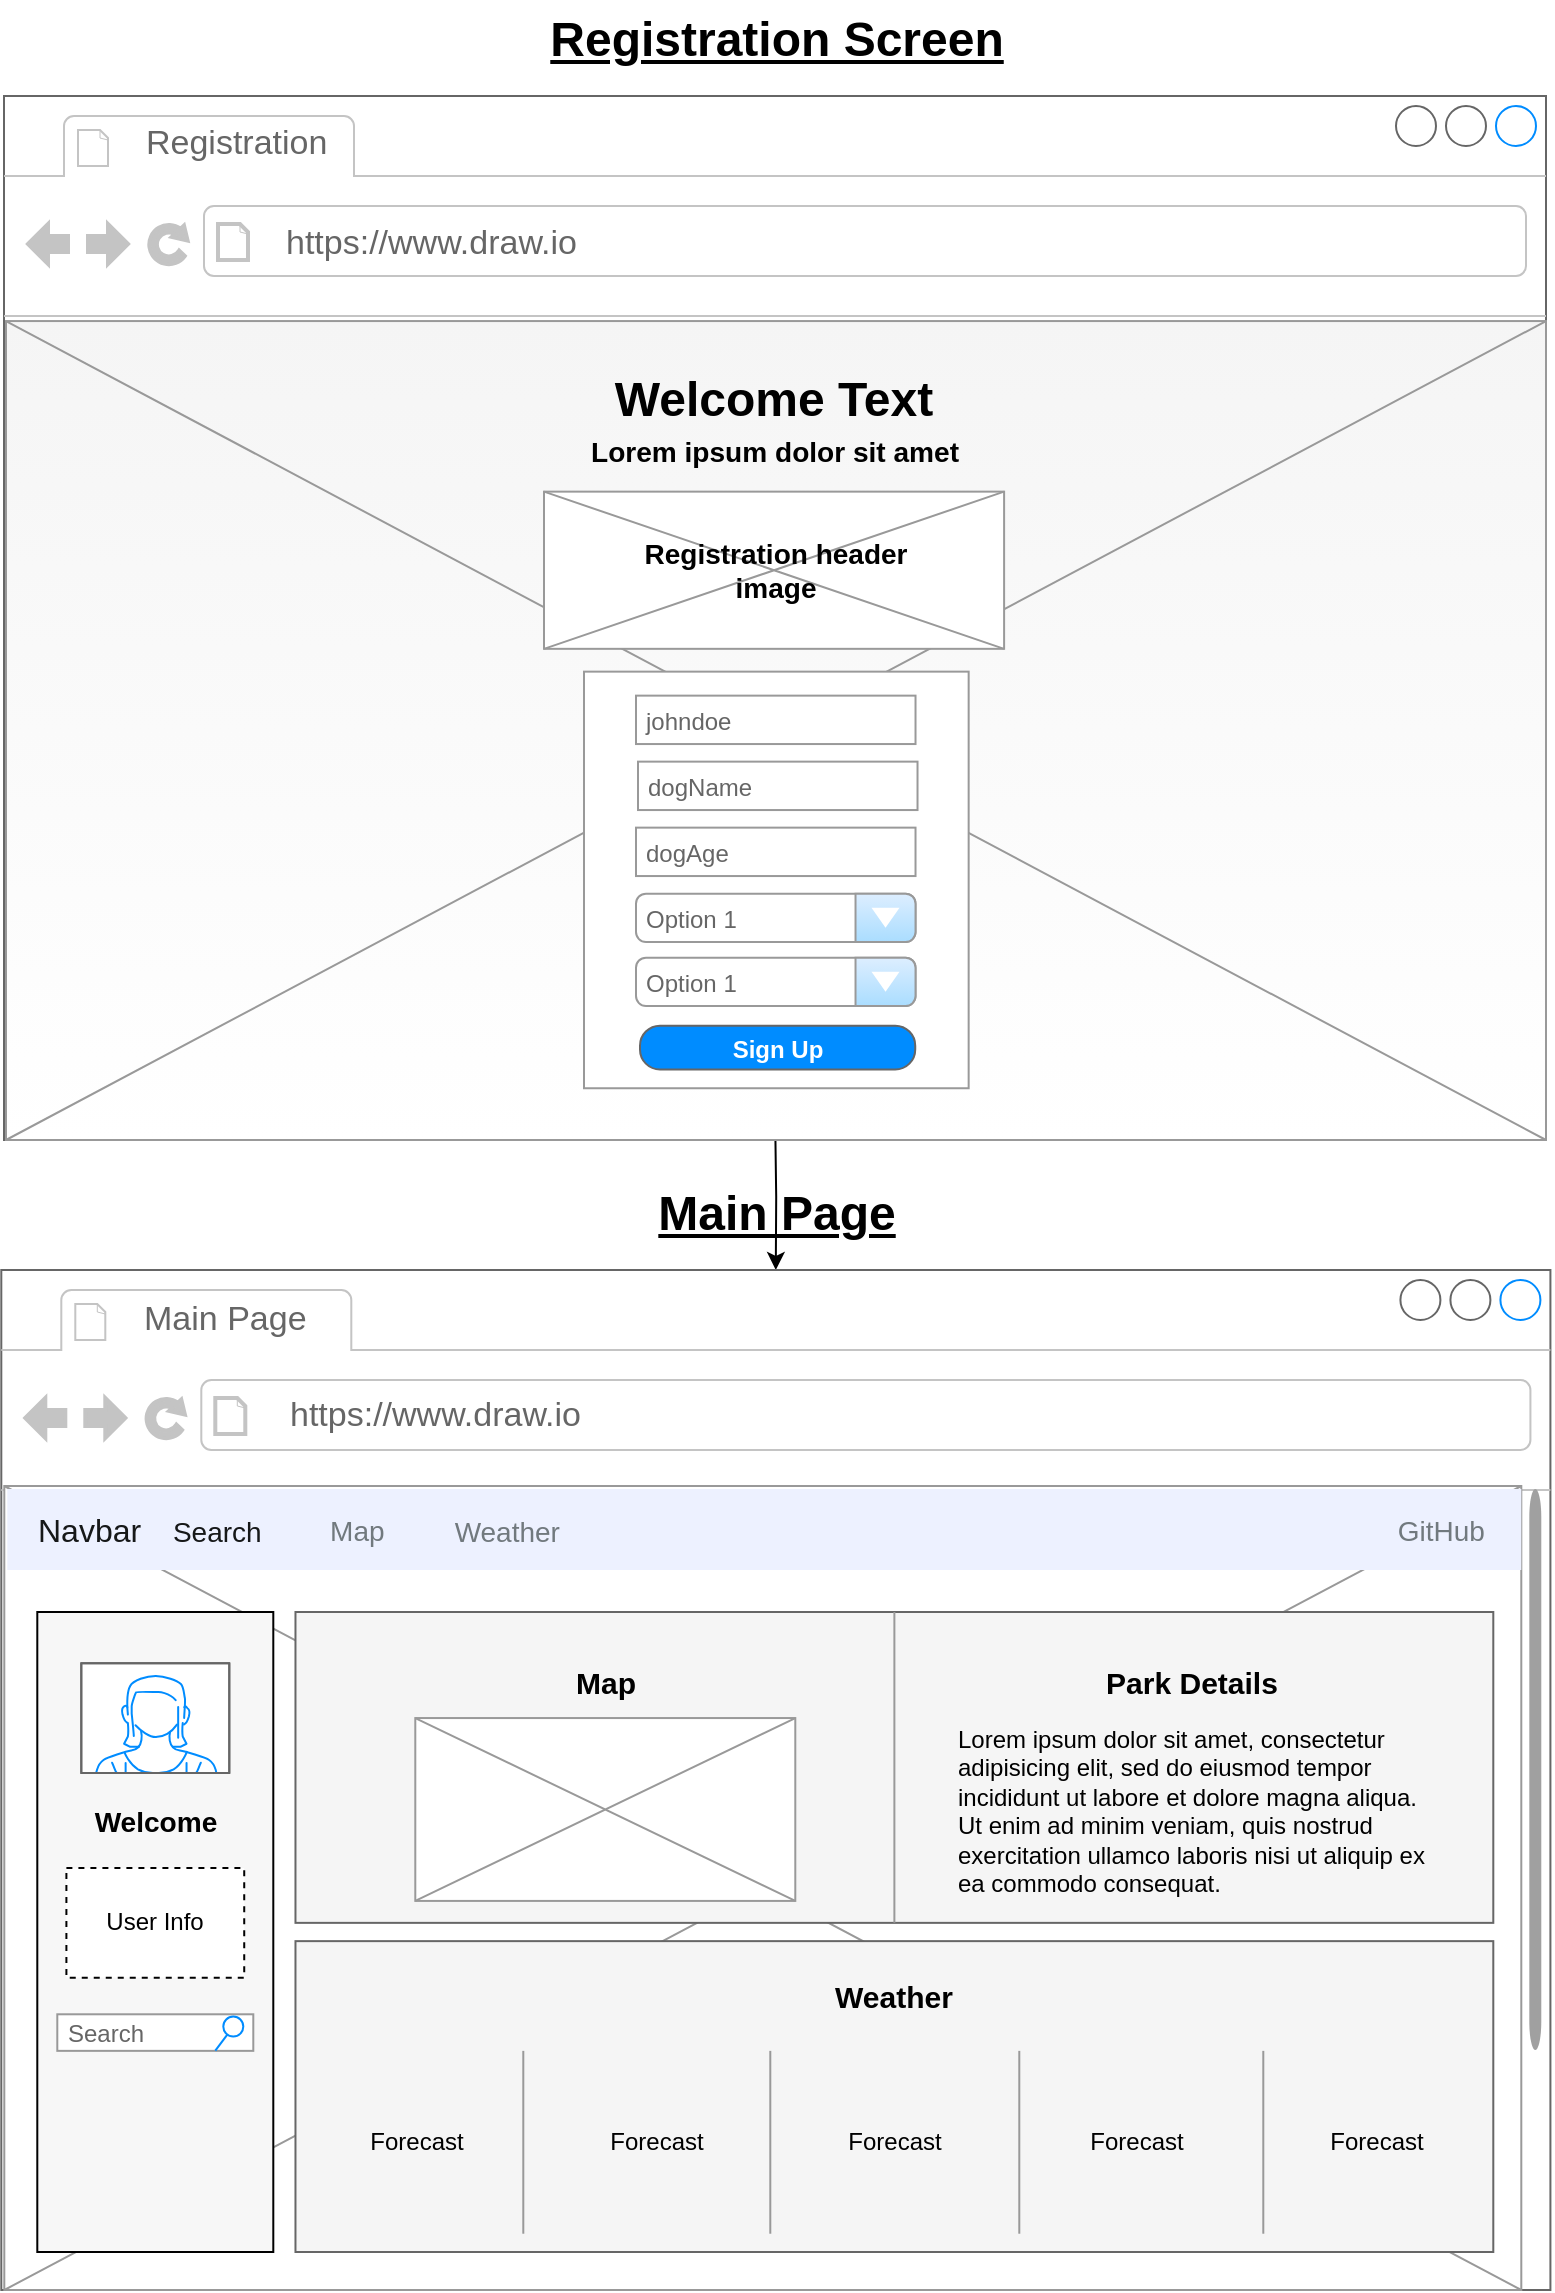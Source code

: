 <mxfile version="13.0.3" type="device"><diagram id="m7tNVDRZfW1p0VooTEiM" name="Page-1"><mxGraphModel dx="1495" dy="929" grid="1" gridSize="10" guides="1" tooltips="1" connect="1" arrows="1" fold="1" page="1" pageScale="1" pageWidth="827" pageHeight="1169" math="0" shadow="0"><root><mxCell id="0"/><mxCell id="1" parent="0"/><mxCell id="05UD6SwKCoxB3WGnW6q_-179" value="Main Page" style="text;strokeColor=none;fillColor=none;html=1;fontSize=24;fontStyle=5;verticalAlign=middle;align=center;rounded=0;shadow=0;glass=0;comic=0;labelBackgroundColor=none;" vertex="1" parent="1"><mxGeometry x="271" y="602" width="285.87" height="40" as="geometry"/></mxCell><mxCell id="05UD6SwKCoxB3WGnW6q_-182" value="" style="edgeStyle=orthogonalEdgeStyle;rounded=0;orthogonalLoop=1;jettySize=auto;html=1;" edge="1" parent="1" target="05UD6SwKCoxB3WGnW6q_-4"><mxGeometry relative="1" as="geometry"><mxPoint x="413.6" y="576" as="sourcePoint"/></mxGeometry></mxCell><mxCell id="05UD6SwKCoxB3WGnW6q_-203" value="" style="group" vertex="1" connectable="0" parent="1"><mxGeometry x="28.0" y="55" width="771" height="530" as="geometry"/></mxCell><mxCell id="05UD6SwKCoxB3WGnW6q_-202" value="" style="group" vertex="1" connectable="0" parent="05UD6SwKCoxB3WGnW6q_-203"><mxGeometry width="771" height="530" as="geometry"/></mxCell><mxCell id="05UD6SwKCoxB3WGnW6q_-27" value="" style="strokeWidth=1;shadow=0;dashed=0;align=center;html=1;shape=mxgraph.mockup.forms.anchor;fontSize=12;fontColor=#666666;align=left;resizeWidth=1;spacingLeft=0;" vertex="1" parent="05UD6SwKCoxB3WGnW6q_-202"><mxGeometry width="75" height="20" relative="1" as="geometry"><mxPoint x="38.63" as="offset"/></mxGeometry></mxCell><mxCell id="05UD6SwKCoxB3WGnW6q_-29" value="" style="strokeWidth=1;shadow=0;dashed=0;align=center;html=1;shape=mxgraph.mockup.forms.anchor;fontSize=12;fontColor=#666666;align=left;resizeWidth=1;spacingLeft=0;" vertex="1" parent="05UD6SwKCoxB3WGnW6q_-202"><mxGeometry width="75" height="20" relative="1" as="geometry"><mxPoint x="38.63" y="30" as="offset"/></mxGeometry></mxCell><mxCell id="05UD6SwKCoxB3WGnW6q_-50" value="" style="strokeWidth=1;shadow=0;dashed=0;align=center;html=1;shape=mxgraph.mockup.forms.anchor;fontSize=12;fontColor=#666666;align=left;resizeWidth=1;spacingLeft=0;" vertex="1" parent="05UD6SwKCoxB3WGnW6q_-202"><mxGeometry width="75" height="20" relative="1" as="geometry"><mxPoint x="38.63" as="offset"/></mxGeometry></mxCell><mxCell id="05UD6SwKCoxB3WGnW6q_-51" value="" style="strokeWidth=1;shadow=0;dashed=0;align=center;html=1;shape=mxgraph.mockup.forms.anchor;fontSize=12;fontColor=#666666;align=left;resizeWidth=1;spacingLeft=0;" vertex="1" parent="05UD6SwKCoxB3WGnW6q_-202"><mxGeometry width="75" height="20" relative="1" as="geometry"><mxPoint x="38.63" y="30" as="offset"/></mxGeometry></mxCell><mxCell id="05UD6SwKCoxB3WGnW6q_-79" value="" style="strokeWidth=1;shadow=0;dashed=0;align=center;html=1;shape=mxgraph.mockup.forms.anchor;fontSize=12;fontColor=#666666;align=left;resizeWidth=1;spacingLeft=0;" vertex="1" parent="05UD6SwKCoxB3WGnW6q_-202"><mxGeometry width="75" height="20" relative="1" as="geometry"><mxPoint x="38.63" as="offset"/></mxGeometry></mxCell><mxCell id="05UD6SwKCoxB3WGnW6q_-80" value="" style="strokeWidth=1;shadow=0;dashed=0;align=center;html=1;shape=mxgraph.mockup.forms.anchor;fontSize=12;fontColor=#666666;align=left;resizeWidth=1;spacingLeft=0;" vertex="1" parent="05UD6SwKCoxB3WGnW6q_-202"><mxGeometry width="75" height="20" relative="1" as="geometry"><mxPoint x="38.63" y="30" as="offset"/></mxGeometry></mxCell><mxCell id="05UD6SwKCoxB3WGnW6q_-178" value="Registration Screen" style="text;strokeColor=none;fillColor=none;html=1;fontSize=24;fontStyle=5;verticalAlign=middle;align=center;rounded=0;shadow=0;glass=0;comic=0;labelBackgroundColor=none;" vertex="1" parent="05UD6SwKCoxB3WGnW6q_-202"><mxGeometry x="299.83" width="285.87" height="40" as="geometry"/></mxCell><mxCell id="05UD6SwKCoxB3WGnW6q_-62" value="https://www.draw.io" style="strokeWidth=1;shadow=0;dashed=0;align=center;html=1;shape=mxgraph.mockup.containers.anchor;rSize=0;fontSize=17;fontColor=#666666;align=left;" vertex="1" parent="05UD6SwKCoxB3WGnW6q_-202"><mxGeometry x="176.634" y="105.004" width="186.893" height="15.532" as="geometry"/></mxCell><mxCell id="05UD6SwKCoxB3WGnW6q_-61" value="Registration" style="strokeWidth=1;shadow=0;dashed=0;align=center;html=1;shape=mxgraph.mockup.containers.anchor;fontSize=17;fontColor=#666666;align=left;" vertex="1" parent="05UD6SwKCoxB3WGnW6q_-202"><mxGeometry x="92.634" y="57.999" width="82.233" height="15.532" as="geometry"/></mxCell><mxCell id="05UD6SwKCoxB3WGnW6q_-185" value="" style="strokeWidth=1;shadow=0;dashed=0;align=center;html=1;shape=mxgraph.mockup.containers.browserWindow;rSize=0;strokeColor=#666666;strokeColor2=#008cff;strokeColor3=#c4c4c4;mainText=,;recursiveResize=0;" vertex="1" parent="05UD6SwKCoxB3WGnW6q_-202"><mxGeometry y="8" width="771" height="522" as="geometry"/></mxCell><mxCell id="05UD6SwKCoxB3WGnW6q_-200" value="https://www.draw.io" style="strokeWidth=1;shadow=0;dashed=0;align=center;html=1;shape=mxgraph.mockup.containers.anchor;rSize=0;fontSize=17;fontColor=#666666;align=left;" vertex="1" parent="05UD6SwKCoxB3WGnW6q_-202"><mxGeometry x="138.634" y="73.529" width="186.893" height="16.547" as="geometry"/></mxCell><mxCell id="05UD6SwKCoxB3WGnW6q_-201" value="Registration" style="strokeWidth=1;shadow=0;dashed=0;align=center;html=1;shape=mxgraph.mockup.containers.anchor;fontSize=17;fontColor=#666666;align=left;" vertex="1" parent="05UD6SwKCoxB3WGnW6q_-202"><mxGeometry x="68.634" y="23.454" width="82.233" height="16.547" as="geometry"/></mxCell><mxCell id="05UD6SwKCoxB3WGnW6q_-186" value="" style="verticalLabelPosition=bottom;shadow=0;dashed=0;align=center;html=1;verticalAlign=top;strokeWidth=1;shape=mxgraph.mockup.graphics.simpleIcon;strokeColor=#999999;fillColor=#F5F5F5;gradientColor=#ffffff;" vertex="1" parent="05UD6SwKCoxB3WGnW6q_-202"><mxGeometry x="1" y="120.53" width="770" height="409.47" as="geometry"/></mxCell><mxCell id="05UD6SwKCoxB3WGnW6q_-187" value="" style="group;rotation=0;" vertex="1" connectable="0" parent="05UD6SwKCoxB3WGnW6q_-202"><mxGeometry x="189" y="146.82" width="393" height="356.88" as="geometry"/></mxCell><mxCell id="05UD6SwKCoxB3WGnW6q_-188" value="&lt;h1&gt;Welcome Text&lt;/h1&gt;" style="text;html=1;strokeColor=none;fillColor=none;align=center;verticalAlign=middle;whiteSpace=wrap;rounded=0;rotation=0;" vertex="1" parent="05UD6SwKCoxB3WGnW6q_-187"><mxGeometry x="9" width="373.829" height="26.198" as="geometry"/></mxCell><mxCell id="05UD6SwKCoxB3WGnW6q_-189" value="&lt;h3&gt;Lorem ipsum dolor sit amet&lt;/h3&gt;" style="text;html=1;strokeColor=none;fillColor=none;align=center;verticalAlign=middle;whiteSpace=wrap;rounded=0;rotation=0;" vertex="1" parent="05UD6SwKCoxB3WGnW6q_-187"><mxGeometry y="33" width="393.0" height="13.099" as="geometry"/></mxCell><mxCell id="05UD6SwKCoxB3WGnW6q_-190" value="" style="verticalLabelPosition=bottom;shadow=0;dashed=0;align=center;html=1;verticalAlign=top;strokeWidth=1;shape=mxgraph.mockup.graphics.simpleIcon;strokeColor=#999999;rotation=0;" vertex="1" parent="05UD6SwKCoxB3WGnW6q_-187"><mxGeometry x="81" y="59" width="230.049" height="78.594" as="geometry"/></mxCell><mxCell id="05UD6SwKCoxB3WGnW6q_-191" value="&lt;h5&gt;&lt;font style=&quot;font-size: 14px&quot;&gt;Registration header image&lt;/font&gt;&lt;/h5&gt;" style="text;html=1;strokeColor=none;fillColor=none;align=center;verticalAlign=middle;whiteSpace=wrap;rounded=0;rotation=0;" vertex="1" parent="05UD6SwKCoxB3WGnW6q_-187"><mxGeometry x="130" y="85" width="134.195" height="26.198" as="geometry"/></mxCell><mxCell id="05UD6SwKCoxB3WGnW6q_-192" value="" style="group;rotation=0;" vertex="1" connectable="0" parent="05UD6SwKCoxB3WGnW6q_-187"><mxGeometry x="101" y="149" width="192.33" height="208.303" as="geometry"/></mxCell><mxCell id="05UD6SwKCoxB3WGnW6q_-193" value="" style="strokeWidth=1;shadow=0;dashed=0;align=center;html=1;shape=mxgraph.mockup.forms.rrect;rSize=0;strokeColor=#999999;fillColor=#ffffff;rotation=0;" vertex="1" parent="05UD6SwKCoxB3WGnW6q_-192"><mxGeometry width="192.33" height="208.303" as="geometry"/></mxCell><mxCell id="05UD6SwKCoxB3WGnW6q_-194" value="&lt;font style=&quot;font-size: 12px&quot;&gt;johndoe&lt;/font&gt;" style="strokeWidth=1;shadow=0;dashed=0;align=center;html=1;shape=mxgraph.mockup.forms.pwField;strokeColor=#999999;mainText=;align=left;fontColor=#666666;fontSize=17;spacingLeft=3;rotation=0;" vertex="1" parent="05UD6SwKCoxB3WGnW6q_-192"><mxGeometry x="26" y="12" width="139.76" height="24.207" as="geometry"/></mxCell><mxCell id="05UD6SwKCoxB3WGnW6q_-195" value="&lt;font style=&quot;font-size: 12px&quot;&gt;dogName&lt;/font&gt;" style="strokeWidth=1;shadow=0;dashed=0;align=center;html=1;shape=mxgraph.mockup.forms.pwField;strokeColor=#999999;mainText=;align=left;fontColor=#666666;fontSize=17;spacingLeft=3;rotation=0;" vertex="1" parent="05UD6SwKCoxB3WGnW6q_-192"><mxGeometry x="27" y="45" width="139.76" height="24.207" as="geometry"/></mxCell><mxCell id="05UD6SwKCoxB3WGnW6q_-196" value="&lt;font style=&quot;font-size: 12px&quot;&gt;dogAge&lt;/font&gt;" style="strokeWidth=1;shadow=0;dashed=0;align=center;html=1;shape=mxgraph.mockup.forms.pwField;strokeColor=#999999;mainText=;align=left;fontColor=#666666;fontSize=17;spacingLeft=3;rotation=0;" vertex="1" parent="05UD6SwKCoxB3WGnW6q_-192"><mxGeometry x="26" y="78" width="139.76" height="24.207" as="geometry"/></mxCell><mxCell id="05UD6SwKCoxB3WGnW6q_-197" value="&lt;span style=&quot;font-size: 12px&quot;&gt;Option 1&lt;/span&gt;" style="strokeWidth=1;shadow=0;dashed=0;align=center;html=1;shape=mxgraph.mockup.forms.comboBox;strokeColor=#999999;fillColor=#ddeeff;align=left;fillColor2=#aaddff;mainText=;fontColor=#666666;fontSize=17;spacingLeft=3;rotation=0;" vertex="1" parent="05UD6SwKCoxB3WGnW6q_-192"><mxGeometry x="26" y="111" width="139.76" height="24.207" as="geometry"/></mxCell><mxCell id="05UD6SwKCoxB3WGnW6q_-198" value="&lt;span style=&quot;font-size: 12px&quot;&gt;Option 1&lt;/span&gt;" style="strokeWidth=1;shadow=0;dashed=0;align=center;html=1;shape=mxgraph.mockup.forms.comboBox;strokeColor=#999999;fillColor=#ddeeff;align=left;fillColor2=#aaddff;mainText=;fontColor=#666666;fontSize=17;spacingLeft=3;rotation=0;" vertex="1" parent="05UD6SwKCoxB3WGnW6q_-192"><mxGeometry x="26" y="143" width="139.76" height="24.207" as="geometry"/></mxCell><mxCell id="05UD6SwKCoxB3WGnW6q_-199" value="&lt;font style=&quot;font-size: 12px&quot;&gt;Sign Up&lt;/font&gt;" style="strokeWidth=1;shadow=0;dashed=0;align=center;html=1;shape=mxgraph.mockup.buttons.button;strokeColor=#666666;fontColor=#ffffff;mainText=;buttonStyle=round;fontSize=17;fontStyle=1;fillColor=#008cff;whiteSpace=wrap;rotation=0;" vertex="1" parent="05UD6SwKCoxB3WGnW6q_-192"><mxGeometry x="28" y="177" width="137.618" height="21.927" as="geometry"/></mxCell><mxCell id="05UD6SwKCoxB3WGnW6q_-204" value="Registration Screen" style="text;strokeColor=none;fillColor=none;html=1;fontSize=24;fontStyle=5;verticalAlign=middle;align=center;rounded=0;shadow=0;glass=0;comic=0;labelBackgroundColor=none;" vertex="1" parent="1"><mxGeometry x="271" y="15" width="285.87" height="40" as="geometry"/></mxCell><mxCell id="05UD6SwKCoxB3WGnW6q_-215" value="" style="group" vertex="1" connectable="0" parent="1"><mxGeometry x="26.65" y="650" width="774.56" height="510" as="geometry"/></mxCell><mxCell id="05UD6SwKCoxB3WGnW6q_-214" value="" style="group" vertex="1" connectable="0" parent="05UD6SwKCoxB3WGnW6q_-215"><mxGeometry width="774.56" height="510" as="geometry"/></mxCell><mxCell id="05UD6SwKCoxB3WGnW6q_-4" value="" style="strokeWidth=1;shadow=0;dashed=0;align=center;html=1;shape=mxgraph.mockup.containers.browserWindow;rSize=0;strokeColor=#666666;strokeColor2=#008cff;strokeColor3=#c4c4c4;mainText=,;recursiveResize=0;" vertex="1" parent="05UD6SwKCoxB3WGnW6q_-214"><mxGeometry width="774.56" height="510" as="geometry"/></mxCell><mxCell id="05UD6SwKCoxB3WGnW6q_-129" value="" style="verticalLabelPosition=bottom;shadow=0;dashed=0;align=center;html=1;verticalAlign=top;strokeWidth=1;shape=mxgraph.mockup.graphics.simpleIcon;strokeColor=#999999;rounded=0;glass=0;comic=0;" vertex="1" parent="05UD6SwKCoxB3WGnW6q_-214"><mxGeometry x="1.5" y="108" width="758.5" height="402" as="geometry"/></mxCell><mxCell id="05UD6SwKCoxB3WGnW6q_-5" value="Main Page" style="strokeWidth=1;shadow=0;dashed=0;align=center;html=1;shape=mxgraph.mockup.containers.anchor;fontSize=17;fontColor=#666666;align=left;" vertex="1" parent="05UD6SwKCoxB3WGnW6q_-214"><mxGeometry x="68.854" y="17.169" width="82.233" height="15.532" as="geometry"/></mxCell><mxCell id="05UD6SwKCoxB3WGnW6q_-6" value="https://www.draw.io" style="strokeWidth=1;shadow=0;dashed=0;align=center;html=1;shape=mxgraph.mockup.containers.anchor;rSize=0;fontSize=17;fontColor=#666666;align=left;" vertex="1" parent="05UD6SwKCoxB3WGnW6q_-214"><mxGeometry x="142.004" y="65.004" width="186.893" height="15.532" as="geometry"/></mxCell><mxCell id="05UD6SwKCoxB3WGnW6q_-132" value="" style="html=1;verticalLabelPosition=bottom;labelBackgroundColor=#ffffff;verticalAlign=top;shadow=0;dashed=0;strokeWidth=2;shape=mxgraph.ios7.misc.scroll_(vertical);fillColor=#a0a0a0;rounded=0;glass=0;comic=0;" vertex="1" parent="05UD6SwKCoxB3WGnW6q_-214"><mxGeometry x="764" y="109.5" width="6" height="280.5" as="geometry"/></mxCell><mxCell id="05UD6SwKCoxB3WGnW6q_-169" value="" style="group" vertex="1" connectable="0" parent="05UD6SwKCoxB3WGnW6q_-214"><mxGeometry x="18" y="171" width="728" height="320" as="geometry"/></mxCell><mxCell id="05UD6SwKCoxB3WGnW6q_-122" value="" style="rounded=0;whiteSpace=wrap;html=1;labelBackgroundColor=none;fillColor=#F7F7F7;" vertex="1" parent="05UD6SwKCoxB3WGnW6q_-169"><mxGeometry width="118" height="320" as="geometry"/></mxCell><mxCell id="05UD6SwKCoxB3WGnW6q_-123" value="" style="rounded=0;whiteSpace=wrap;html=1;fillColor=#f5f5f5;strokeColor=#666666;fontColor=#333333;" vertex="1" parent="05UD6SwKCoxB3WGnW6q_-169"><mxGeometry x="129.09" width="598.91" height="155.429" as="geometry"/></mxCell><mxCell id="05UD6SwKCoxB3WGnW6q_-124" value="" style="verticalLabelPosition=bottom;shadow=0;dashed=0;align=center;html=1;verticalAlign=top;strokeWidth=1;shape=mxgraph.mockup.containers.userFemale;strokeColor=#666666;strokeColor2=#008cff;" vertex="1" parent="05UD6SwKCoxB3WGnW6q_-169"><mxGeometry x="22" y="25.6" width="74" height="54.857" as="geometry"/></mxCell><mxCell id="05UD6SwKCoxB3WGnW6q_-125" value="&lt;h3&gt;Welcome&lt;/h3&gt;" style="text;html=1;strokeColor=none;fillColor=none;align=center;verticalAlign=middle;whiteSpace=wrap;rounded=0;" vertex="1" parent="05UD6SwKCoxB3WGnW6q_-169"><mxGeometry x="17" y="96" width="84" height="18.286" as="geometry"/></mxCell><mxCell id="05UD6SwKCoxB3WGnW6q_-126" value="" style="rounded=0;whiteSpace=wrap;html=1;glass=0;shadow=0;comic=0;dashed=1;" vertex="1" parent="05UD6SwKCoxB3WGnW6q_-169"><mxGeometry x="14.55" y="128" width="88.91" height="54.857" as="geometry"/></mxCell><mxCell id="05UD6SwKCoxB3WGnW6q_-127" value="User Info" style="text;html=1;strokeColor=none;fillColor=none;align=center;verticalAlign=middle;whiteSpace=wrap;rounded=0;shadow=0;glass=0;dashed=1;comic=0;" vertex="1" parent="05UD6SwKCoxB3WGnW6q_-169"><mxGeometry x="29.5" y="137.143" width="59" height="36.571" as="geometry"/></mxCell><mxCell id="05UD6SwKCoxB3WGnW6q_-128" value="&lt;font style=&quot;font-size: 12px&quot;&gt;Search&lt;/font&gt;" style="strokeWidth=1;shadow=0;dashed=0;align=center;html=1;shape=mxgraph.mockup.forms.searchBox;strokeColor=#999999;mainText=;strokeColor2=#008cff;fontColor=#666666;fontSize=17;align=left;spacingLeft=3;rounded=0;glass=0;comic=0;" vertex="1" parent="05UD6SwKCoxB3WGnW6q_-169"><mxGeometry x="10" y="201.143" width="98" height="18.286" as="geometry"/></mxCell><mxCell id="05UD6SwKCoxB3WGnW6q_-134" value="" style="rounded=0;whiteSpace=wrap;html=1;fillColor=#f5f5f5;strokeColor=#666666;fontColor=#333333;" vertex="1" parent="05UD6SwKCoxB3WGnW6q_-169"><mxGeometry x="129.09" y="164.571" width="598.91" height="155.429" as="geometry"/></mxCell><mxCell id="05UD6SwKCoxB3WGnW6q_-135" value="" style="verticalLabelPosition=bottom;shadow=0;dashed=0;align=center;html=1;verticalAlign=top;strokeWidth=1;shape=mxgraph.mockup.markup.line;strokeColor=#999999;direction=north;rounded=0;glass=0;comic=0;" vertex="1" parent="05UD6SwKCoxB3WGnW6q_-169"><mxGeometry x="418.54" width="20" height="155.429" as="geometry"/></mxCell><mxCell id="05UD6SwKCoxB3WGnW6q_-138" value="&lt;span style=&quot;font-size: 15px&quot;&gt;&lt;b&gt;Map&lt;/b&gt;&lt;/span&gt;" style="text;html=1;strokeColor=none;fillColor=none;align=center;verticalAlign=middle;whiteSpace=wrap;rounded=0;shadow=0;glass=0;dashed=1;comic=0;" vertex="1" parent="05UD6SwKCoxB3WGnW6q_-169"><mxGeometry x="210" y="25.6" width="148" height="18.286" as="geometry"/></mxCell><mxCell id="05UD6SwKCoxB3WGnW6q_-156" value="&lt;b&gt;&lt;font style=&quot;font-size: 15px&quot;&gt;Park Details&lt;/font&gt;&lt;/b&gt;" style="text;html=1;strokeColor=none;fillColor=none;align=center;verticalAlign=middle;whiteSpace=wrap;rounded=0;shadow=0;glass=0;dashed=1;comic=0;" vertex="1" parent="05UD6SwKCoxB3WGnW6q_-169"><mxGeometry x="503.77" y="25.6" width="148" height="18.286" as="geometry"/></mxCell><mxCell id="05UD6SwKCoxB3WGnW6q_-155" value="&lt;span style=&quot;font-size: 15px&quot;&gt;&lt;b&gt;Weather&lt;/b&gt;&lt;/span&gt;" style="text;html=1;strokeColor=none;fillColor=none;align=center;verticalAlign=middle;whiteSpace=wrap;rounded=0;shadow=0;glass=0;dashed=1;comic=0;" vertex="1" parent="05UD6SwKCoxB3WGnW6q_-169"><mxGeometry x="354.54" y="182.857" width="148" height="18.286" as="geometry"/></mxCell><mxCell id="05UD6SwKCoxB3WGnW6q_-136" value="" style="verticalLabelPosition=bottom;shadow=0;dashed=0;align=center;html=1;verticalAlign=top;strokeWidth=1;shape=mxgraph.mockup.markup.line;strokeColor=#999999;direction=north;rounded=0;glass=0;comic=0;" vertex="1" parent="05UD6SwKCoxB3WGnW6q_-169"><mxGeometry x="233" y="219.429" width="20" height="91.429" as="geometry"/></mxCell><mxCell id="05UD6SwKCoxB3WGnW6q_-159" value="" style="verticalLabelPosition=bottom;shadow=0;dashed=0;align=center;html=1;verticalAlign=top;strokeWidth=1;shape=mxgraph.mockup.markup.line;strokeColor=#999999;direction=north;rounded=0;glass=0;comic=0;" vertex="1" parent="05UD6SwKCoxB3WGnW6q_-169"><mxGeometry x="603" y="219.429" width="20" height="91.429" as="geometry"/></mxCell><mxCell id="05UD6SwKCoxB3WGnW6q_-158" value="" style="verticalLabelPosition=bottom;shadow=0;dashed=0;align=center;html=1;verticalAlign=top;strokeWidth=1;shape=mxgraph.mockup.markup.line;strokeColor=#999999;direction=north;rounded=0;glass=0;comic=0;" vertex="1" parent="05UD6SwKCoxB3WGnW6q_-169"><mxGeometry x="481" y="219.429" width="20" height="91.429" as="geometry"/></mxCell><mxCell id="05UD6SwKCoxB3WGnW6q_-157" value="" style="verticalLabelPosition=bottom;shadow=0;dashed=0;align=center;html=1;verticalAlign=top;strokeWidth=1;shape=mxgraph.mockup.markup.line;strokeColor=#999999;direction=north;rounded=0;glass=0;comic=0;" vertex="1" parent="05UD6SwKCoxB3WGnW6q_-169"><mxGeometry x="356.5" y="219.429" width="20" height="91.429" as="geometry"/></mxCell><mxCell id="05UD6SwKCoxB3WGnW6q_-160" value="Forecast" style="text;html=1;strokeColor=none;fillColor=none;align=center;verticalAlign=middle;whiteSpace=wrap;rounded=0;shadow=0;glass=0;dashed=1;comic=0;" vertex="1" parent="05UD6SwKCoxB3WGnW6q_-169"><mxGeometry x="160" y="246.857" width="59" height="36.571" as="geometry"/></mxCell><mxCell id="05UD6SwKCoxB3WGnW6q_-164" value="Forecast" style="text;html=1;strokeColor=none;fillColor=none;align=center;verticalAlign=middle;whiteSpace=wrap;rounded=0;shadow=0;glass=0;dashed=1;comic=0;" vertex="1" parent="05UD6SwKCoxB3WGnW6q_-169"><mxGeometry x="399.04" y="246.857" width="59" height="36.571" as="geometry"/></mxCell><mxCell id="05UD6SwKCoxB3WGnW6q_-163" value="Forecast" style="text;html=1;strokeColor=none;fillColor=none;align=center;verticalAlign=middle;whiteSpace=wrap;rounded=0;shadow=0;glass=0;dashed=1;comic=0;" vertex="1" parent="05UD6SwKCoxB3WGnW6q_-169"><mxGeometry x="520" y="246.857" width="59" height="36.571" as="geometry"/></mxCell><mxCell id="05UD6SwKCoxB3WGnW6q_-162" value="Forecast" style="text;html=1;strokeColor=none;fillColor=none;align=center;verticalAlign=middle;whiteSpace=wrap;rounded=0;shadow=0;glass=0;dashed=1;comic=0;" vertex="1" parent="05UD6SwKCoxB3WGnW6q_-169"><mxGeometry x="640" y="246.857" width="59" height="36.571" as="geometry"/></mxCell><mxCell id="05UD6SwKCoxB3WGnW6q_-161" value="Forecast" style="text;html=1;strokeColor=none;fillColor=none;align=center;verticalAlign=middle;whiteSpace=wrap;rounded=0;shadow=0;glass=0;dashed=1;comic=0;" vertex="1" parent="05UD6SwKCoxB3WGnW6q_-169"><mxGeometry x="280" y="246.857" width="59" height="36.571" as="geometry"/></mxCell><mxCell id="05UD6SwKCoxB3WGnW6q_-165" value="" style="verticalLabelPosition=bottom;shadow=0;dashed=0;align=center;html=1;verticalAlign=top;strokeWidth=1;shape=mxgraph.mockup.graphics.simpleIcon;strokeColor=#999999;rounded=0;glass=0;comic=0;" vertex="1" parent="05UD6SwKCoxB3WGnW6q_-169"><mxGeometry x="189" y="53.029" width="190" height="91.429" as="geometry"/></mxCell><mxCell id="05UD6SwKCoxB3WGnW6q_-166" value="Lorem ipsum dolor sit amet, consectetur adipisicing elit, sed do eiusmod tempor incididunt ut labore et dolore magna aliqua. Ut enim ad minim veniam, quis nostrud exercitation ullamco laboris nisi ut aliquip ex ea commodo consequat.&amp;nbsp;" style="text;spacingTop=-5;whiteSpace=wrap;html=1;align=left;fontSize=12;fontFamily=Helvetica;fillColor=none;strokeColor=none;rounded=0;shadow=0;glass=0;dashed=1;comic=0;" vertex="1" parent="05UD6SwKCoxB3WGnW6q_-169"><mxGeometry x="458.04" y="54.857" width="239.46" height="91.429" as="geometry"/></mxCell><mxCell id="05UD6SwKCoxB3WGnW6q_-205" value="Navbar" style="html=1;shadow=0;dashed=0;fillColor=#EDF1FF;strokeColor=none;fontSize=16;fontColor=#161819;align=left;spacing=15;rounded=0;glass=0;comic=0;labelBackgroundColor=none;" vertex="1" parent="05UD6SwKCoxB3WGnW6q_-214"><mxGeometry x="3.0" y="109.5" width="757" height="40.5" as="geometry"/></mxCell><mxCell id="05UD6SwKCoxB3WGnW6q_-206" value="Search" style="fillColor=none;strokeColor=none;fontSize=14;fontColor=#161819;align=center;" vertex="1" parent="05UD6SwKCoxB3WGnW6q_-205"><mxGeometry width="70" height="40" relative="1" as="geometry"><mxPoint x="70" y="0.25" as="offset"/></mxGeometry></mxCell><mxCell id="05UD6SwKCoxB3WGnW6q_-207" value="Map" style="fillColor=none;strokeColor=none;fontSize=14;fontColor=#71797E;align=center;" vertex="1" parent="05UD6SwKCoxB3WGnW6q_-205"><mxGeometry width="70" height="40" relative="1" as="geometry"><mxPoint x="140" as="offset"/></mxGeometry></mxCell><mxCell id="05UD6SwKCoxB3WGnW6q_-208" value="Weather" style="fillColor=none;strokeColor=none;fontSize=14;fontColor=#71797E;align=center;spacingRight=0;" vertex="1" parent="05UD6SwKCoxB3WGnW6q_-205"><mxGeometry width="80" height="40" relative="1" as="geometry"><mxPoint x="210" y="0.25" as="offset"/></mxGeometry></mxCell><mxCell id="05UD6SwKCoxB3WGnW6q_-209" value="GitHub" style="fillColor=none;strokeColor=none;fontSize=14;fontColor=#71797E;align=center;" vertex="1" parent="05UD6SwKCoxB3WGnW6q_-205"><mxGeometry width="80" height="40" relative="1" as="geometry"><mxPoint x="677" as="offset"/></mxGeometry></mxCell></root></mxGraphModel></diagram></mxfile>